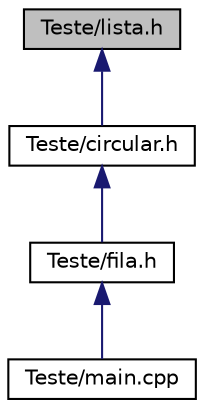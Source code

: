 digraph "Teste/lista.h"
{
  edge [fontname="Helvetica",fontsize="10",labelfontname="Helvetica",labelfontsize="10"];
  node [fontname="Helvetica",fontsize="10",shape=record];
  Node1 [label="Teste/lista.h",height=0.2,width=0.4,color="black", fillcolor="grey75", style="filled" fontcolor="black"];
  Node1 -> Node2 [dir="back",color="midnightblue",fontsize="10",style="solid",fontname="Helvetica"];
  Node2 [label="Teste/circular.h",height=0.2,width=0.4,color="black", fillcolor="white", style="filled",URL="$Teste_2circular_8h.html"];
  Node2 -> Node3 [dir="back",color="midnightblue",fontsize="10",style="solid",fontname="Helvetica"];
  Node3 [label="Teste/fila.h",height=0.2,width=0.4,color="black", fillcolor="white", style="filled",URL="$Teste_2fila_8h.html"];
  Node3 -> Node4 [dir="back",color="midnightblue",fontsize="10",style="solid",fontname="Helvetica"];
  Node4 [label="Teste/main.cpp",height=0.2,width=0.4,color="black", fillcolor="white", style="filled",URL="$Teste_2main_8cpp.html"];
}
